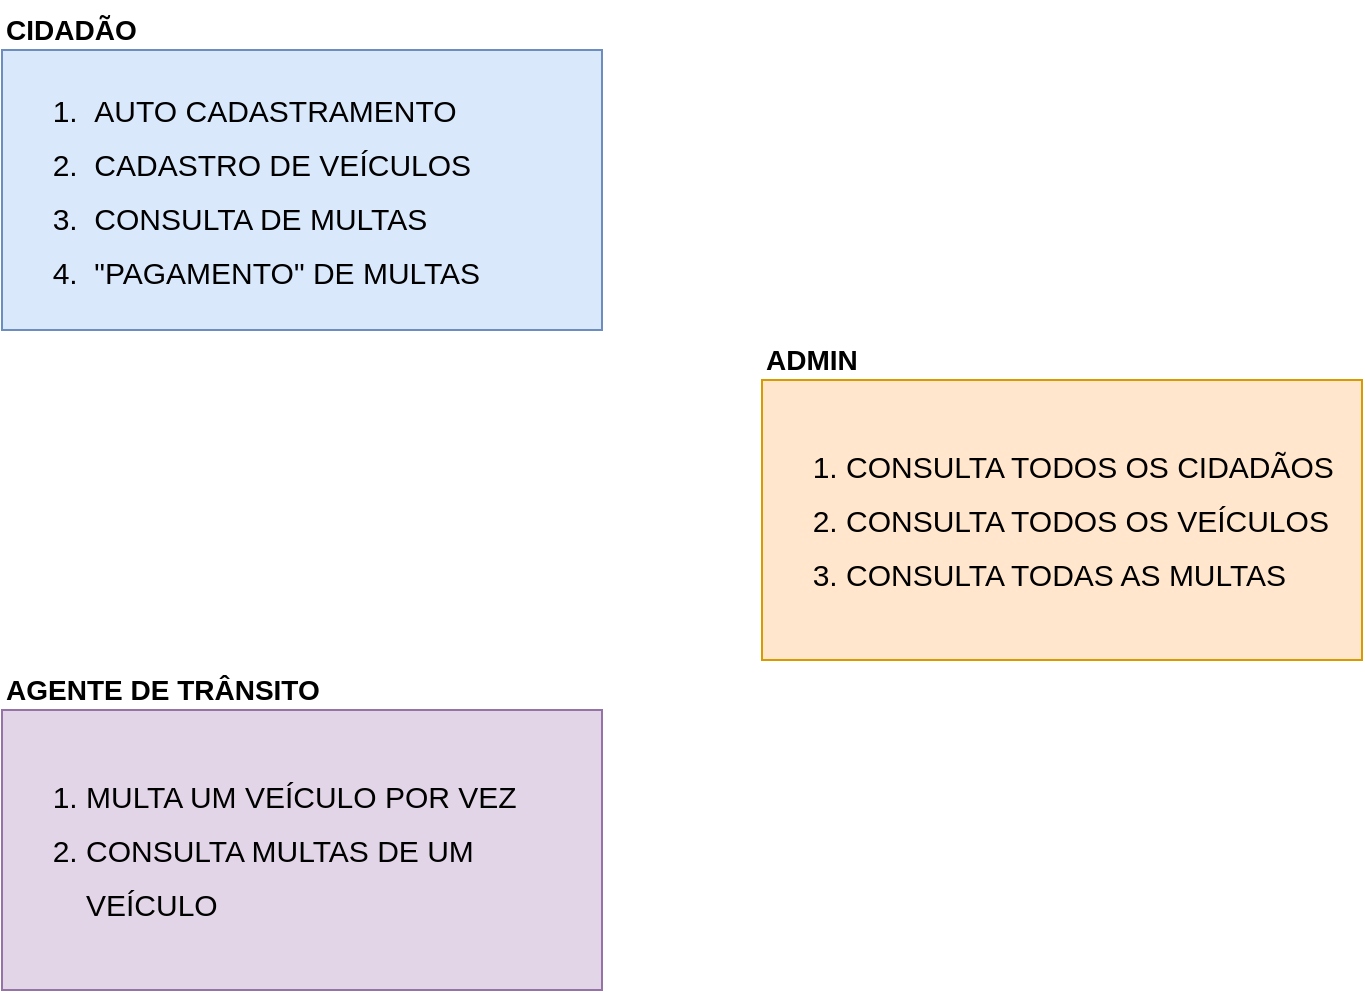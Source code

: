 <mxfile version="21.6.9" type="device" pages="3">
  <diagram id="Fw1-O9kn6q5Vb3ksZDss" name="PROPOSTA">
    <mxGraphModel dx="1434" dy="803" grid="1" gridSize="10" guides="1" tooltips="1" connect="1" arrows="1" fold="1" page="1" pageScale="1" pageWidth="827" pageHeight="1169" math="0" shadow="0">
      <root>
        <mxCell id="0" />
        <mxCell id="1" parent="0" />
        <mxCell id="6VqYgfrg-NH9SxFCIUr7-4" value="" style="group" parent="1" vertex="1" connectable="0">
          <mxGeometry x="80" y="90" width="300" height="165" as="geometry" />
        </mxCell>
        <mxCell id="6VqYgfrg-NH9SxFCIUr7-2" value="CIDADÃO" style="text;html=1;strokeColor=none;fillColor=none;align=left;verticalAlign=middle;whiteSpace=wrap;rounded=0;fontStyle=1;fontSize=14;" parent="6VqYgfrg-NH9SxFCIUr7-4" vertex="1">
          <mxGeometry width="300" height="30" as="geometry" />
        </mxCell>
        <mxCell id="6VqYgfrg-NH9SxFCIUr7-3" value="&lt;ol style=&quot;font-size: 15px; line-height: 180%;&quot;&gt;&lt;li&gt;&amp;nbsp;AUTO CADASTRAMENTO&lt;/li&gt;&lt;li&gt;&amp;nbsp;CADASTRO DE VEÍCULOS&lt;/li&gt;&lt;li&gt;&amp;nbsp;CONSULTA DE MULTAS&lt;/li&gt;&lt;li&gt;&amp;nbsp;&quot;PAGAMENTO&quot; DE MULTAS&lt;/li&gt;&lt;/ol&gt;" style="rounded=0;whiteSpace=wrap;html=1;align=left;fillColor=#dae8fc;strokeColor=#6c8ebf;" parent="6VqYgfrg-NH9SxFCIUr7-4" vertex="1">
          <mxGeometry y="25" width="300" height="140" as="geometry" />
        </mxCell>
        <mxCell id="6VqYgfrg-NH9SxFCIUr7-5" value="" style="group" parent="1" vertex="1" connectable="0">
          <mxGeometry x="80" y="420" width="300" height="165" as="geometry" />
        </mxCell>
        <mxCell id="6VqYgfrg-NH9SxFCIUr7-6" value="AGENTE DE TRÂNSITO" style="text;html=1;strokeColor=none;fillColor=none;align=left;verticalAlign=middle;whiteSpace=wrap;rounded=0;fontStyle=1;fontSize=14;" parent="6VqYgfrg-NH9SxFCIUr7-5" vertex="1">
          <mxGeometry width="300" height="30" as="geometry" />
        </mxCell>
        <mxCell id="6VqYgfrg-NH9SxFCIUr7-7" value="&lt;ol style=&quot;font-size: 15px; line-height: 180%;&quot;&gt;&lt;li&gt;MULTA UM VEÍCULO POR VEZ&lt;/li&gt;&lt;li&gt;CONSULTA MULTAS DE UM VEÍCULO&lt;/li&gt;&lt;/ol&gt;" style="rounded=0;whiteSpace=wrap;html=1;align=left;fillColor=#e1d5e7;strokeColor=#9673a6;" parent="6VqYgfrg-NH9SxFCIUr7-5" vertex="1">
          <mxGeometry y="25" width="300" height="140" as="geometry" />
        </mxCell>
        <mxCell id="6VqYgfrg-NH9SxFCIUr7-8" value="" style="group" parent="1" vertex="1" connectable="0">
          <mxGeometry x="460" y="255" width="300" height="165" as="geometry" />
        </mxCell>
        <mxCell id="6VqYgfrg-NH9SxFCIUr7-9" value="ADMIN" style="text;html=1;strokeColor=none;fillColor=none;align=left;verticalAlign=middle;whiteSpace=wrap;rounded=0;fontStyle=1;fontSize=14;" parent="6VqYgfrg-NH9SxFCIUr7-8" vertex="1">
          <mxGeometry width="300" height="30" as="geometry" />
        </mxCell>
        <mxCell id="6VqYgfrg-NH9SxFCIUr7-10" value="&lt;ol style=&quot;font-size: 15px; line-height: 180%;&quot;&gt;&lt;li&gt;CONSULTA TODOS OS CIDADÃOS&lt;/li&gt;&lt;li&gt;CONSULTA TODOS OS VEÍCULOS&lt;/li&gt;&lt;li&gt;CONSULTA TODAS AS MULTAS&lt;/li&gt;&lt;/ol&gt;" style="rounded=0;whiteSpace=wrap;html=1;align=left;fillColor=#ffe6cc;strokeColor=#d79b00;" parent="6VqYgfrg-NH9SxFCIUr7-8" vertex="1">
          <mxGeometry y="25" width="300" height="140" as="geometry" />
        </mxCell>
      </root>
    </mxGraphModel>
  </diagram>
  <diagram id="7Jf142ADq8tNjKhoQL5b" name="CONTEXTO">
    <mxGraphModel dx="1434" dy="803" grid="1" gridSize="10" guides="1" tooltips="1" connect="1" arrows="1" fold="1" page="1" pageScale="1" pageWidth="827" pageHeight="1169" math="0" shadow="0">
      <root>
        <mxCell id="0" />
        <mxCell id="1" parent="0" />
        <mxCell id="g2wjZWzCFda5ZNy8_5Xg-1" value="ROUTER" style="rounded=0;whiteSpace=wrap;html=1;fontSize=24;fillColor=#ffcd28;gradientColor=#ffa500;strokeColor=#d79b00;" parent="1" vertex="1">
          <mxGeometry x="173" y="380" width="270" height="160" as="geometry" />
        </mxCell>
        <mxCell id="hExAfyj0_nMMiPEefw3d-16" style="edgeStyle=orthogonalEdgeStyle;rounded=0;orthogonalLoop=1;jettySize=auto;html=1;entryX=0;entryY=0.5;entryDx=0;entryDy=0;" parent="1" source="hExAfyj0_nMMiPEefw3d-1" edge="1">
          <mxGeometry relative="1" as="geometry">
            <mxPoint x="1240" y="285" as="targetPoint" />
          </mxGeometry>
        </mxCell>
        <mxCell id="hExAfyj0_nMMiPEefw3d-1" value="CIDADÃO" style="rounded=0;whiteSpace=wrap;html=1;fillColor=#dae8fc;strokeColor=#6c8ebf;" parent="1" vertex="1">
          <mxGeometry x="837" y="240" width="190" height="90" as="geometry" />
        </mxCell>
        <mxCell id="WCxSh0RMr1P468HbDBXl-2" style="edgeStyle=orthogonalEdgeStyle;rounded=0;orthogonalLoop=1;jettySize=auto;html=1;entryX=0;entryY=0.5;entryDx=0;entryDy=0;entryPerimeter=0;" parent="1" source="hExAfyj0_nMMiPEefw3d-2" target="9KrSVTnnMkcnRgrxuR4I-9" edge="1">
          <mxGeometry relative="1" as="geometry" />
        </mxCell>
        <mxCell id="hExAfyj0_nMMiPEefw3d-2" value="VEÍCULO" style="rounded=0;whiteSpace=wrap;html=1;fillColor=#fff2cc;strokeColor=#d6b656;" parent="1" vertex="1">
          <mxGeometry x="837" y="415" width="190" height="90" as="geometry" />
        </mxCell>
        <mxCell id="WCxSh0RMr1P468HbDBXl-3" style="edgeStyle=orthogonalEdgeStyle;rounded=0;orthogonalLoop=1;jettySize=auto;html=1;entryX=0;entryY=0.5;entryDx=0;entryDy=0;entryPerimeter=0;" parent="1" source="hExAfyj0_nMMiPEefw3d-3" target="9KrSVTnnMkcnRgrxuR4I-5" edge="1">
          <mxGeometry relative="1" as="geometry" />
        </mxCell>
        <mxCell id="hExAfyj0_nMMiPEefw3d-3" value="MULTA" style="rounded=0;whiteSpace=wrap;html=1;fillColor=#cdeb8b;strokeColor=#36393d;" parent="1" vertex="1">
          <mxGeometry x="837" y="580" width="190" height="90" as="geometry" />
        </mxCell>
        <mxCell id="hExAfyj0_nMMiPEefw3d-7" style="edgeStyle=orthogonalEdgeStyle;rounded=0;orthogonalLoop=1;jettySize=auto;html=1;entryX=0;entryY=0.5;entryDx=0;entryDy=0;" parent="1" source="hExAfyj0_nMMiPEefw3d-4" target="hExAfyj0_nMMiPEefw3d-1" edge="1">
          <mxGeometry relative="1" as="geometry">
            <Array as="points">
              <mxPoint x="720" y="408" />
              <mxPoint x="720" y="285" />
            </Array>
          </mxGeometry>
        </mxCell>
        <mxCell id="hExAfyj0_nMMiPEefw3d-4" value="" style="ellipse;whiteSpace=wrap;html=1;aspect=fixed;fillColor=#cce5ff;strokeColor=#36393d;" parent="1" vertex="1">
          <mxGeometry x="393" y="390" width="35" height="35" as="geometry" />
        </mxCell>
        <mxCell id="hExAfyj0_nMMiPEefw3d-8" style="edgeStyle=orthogonalEdgeStyle;rounded=0;orthogonalLoop=1;jettySize=auto;html=1;entryX=0;entryY=0.5;entryDx=0;entryDy=0;" parent="1" source="hExAfyj0_nMMiPEefw3d-5" target="hExAfyj0_nMMiPEefw3d-2" edge="1">
          <mxGeometry relative="1" as="geometry" />
        </mxCell>
        <mxCell id="hExAfyj0_nMMiPEefw3d-5" value="" style="ellipse;whiteSpace=wrap;html=1;aspect=fixed;fillColor=#fff2cc;strokeColor=#d6b656;" parent="1" vertex="1">
          <mxGeometry x="393" y="442.5" width="35" height="35" as="geometry" />
        </mxCell>
        <mxCell id="hExAfyj0_nMMiPEefw3d-9" style="edgeStyle=orthogonalEdgeStyle;rounded=0;orthogonalLoop=1;jettySize=auto;html=1;entryX=0;entryY=0.5;entryDx=0;entryDy=0;" parent="1" source="hExAfyj0_nMMiPEefw3d-6" target="hExAfyj0_nMMiPEefw3d-3" edge="1">
          <mxGeometry relative="1" as="geometry">
            <Array as="points">
              <mxPoint x="720" y="518" />
              <mxPoint x="720" y="625" />
            </Array>
          </mxGeometry>
        </mxCell>
        <mxCell id="hExAfyj0_nMMiPEefw3d-6" value="" style="ellipse;whiteSpace=wrap;html=1;aspect=fixed;fillColor=#cdeb8b;strokeColor=#36393d;" parent="1" vertex="1">
          <mxGeometry x="393" y="500" width="35" height="35" as="geometry" />
        </mxCell>
        <mxCell id="hExAfyj0_nMMiPEefw3d-17" value="" style="sketch=0;points=[[0,0,0],[0.25,0,0],[0.5,0,0],[0.75,0,0],[1,0,0],[0,1,0],[0.25,1,0],[0.5,1,0],[0.75,1,0],[1,1,0],[0,0.25,0],[0,0.5,0],[0,0.75,0],[1,0.25,0],[1,0.5,0],[1,0.75,0]];outlineConnect=0;fontColor=#232F3E;gradientColor=#F78E04;gradientDirection=north;fillColor=#D05C17;strokeColor=#ffffff;dashed=0;verticalLabelPosition=bottom;verticalAlign=top;align=center;html=1;fontSize=12;fontStyle=0;aspect=fixed;shape=mxgraph.aws4.resourceIcon;resIcon=mxgraph.aws4.lambda;" parent="1" vertex="1">
          <mxGeometry x="820" y="213" width="44" height="44" as="geometry" />
        </mxCell>
        <mxCell id="9KrSVTnnMkcnRgrxuR4I-1" value="" style="group;aspect=fixed;fontStyle=0" parent="1" vertex="1" connectable="0">
          <mxGeometry x="1159" y="235" width="100" height="100" as="geometry" />
        </mxCell>
        <mxCell id="9KrSVTnnMkcnRgrxuR4I-2" value="" style="ellipse;whiteSpace=wrap;html=1;aspect=fixed;fillColor=#d5e8d4;gradientColor=#97d077;strokeColor=#82b366;" parent="9KrSVTnnMkcnRgrxuR4I-1" vertex="1">
          <mxGeometry width="100" height="100" as="geometry" />
        </mxCell>
        <mxCell id="9KrSVTnnMkcnRgrxuR4I-3" value="&lt;p style=&quot;line-height: 110%;&quot;&gt;&lt;b&gt;&lt;font style=&quot;font-size: 15px;&quot;&gt;ATLAS&lt;/font&gt;&lt;/b&gt;&lt;/p&gt;" style="dashed=0;outlineConnect=0;html=1;align=center;labelPosition=center;verticalLabelPosition=bottom;verticalAlign=top;shape=mxgraph.weblogos.mongodb" parent="9KrSVTnnMkcnRgrxuR4I-1" vertex="1">
          <mxGeometry x="29.4" y="6.9" width="41.2" height="86.2" as="geometry" />
        </mxCell>
        <mxCell id="9KrSVTnnMkcnRgrxuR4I-5" value="DYNAMODB" style="sketch=0;points=[[0,0,0],[0.25,0,0],[0.5,0,0],[0.75,0,0],[1,0,0],[0,1,0],[0.25,1,0],[0.5,1,0],[0.75,1,0],[1,1,0],[0,0.25,0],[0,0.5,0],[0,0.75,0],[1,0.25,0],[1,0.5,0],[1,0.75,0]];outlineConnect=0;fontColor=#232F3E;gradientColor=#4D72F3;gradientDirection=north;fillColor=#3334B9;strokeColor=#ffffff;dashed=0;verticalLabelPosition=bottom;verticalAlign=top;align=center;html=1;fontSize=14;fontStyle=1;aspect=fixed;shape=mxgraph.aws4.resourceIcon;resIcon=mxgraph.aws4.dynamodb;" parent="1" vertex="1">
          <mxGeometry x="1170" y="586" width="78" height="78" as="geometry" />
        </mxCell>
        <mxCell id="9KrSVTnnMkcnRgrxuR4I-8" value="" style="sketch=0;points=[[0,0,0],[0.25,0,0],[0.5,0,0],[0.75,0,0],[1,0,0],[0,1,0],[0.25,1,0],[0.5,1,0],[0.75,1,0],[1,1,0],[0,0.25,0],[0,0.5,0],[0,0.75,0],[1,0.25,0],[1,0.5,0],[1,0.75,0]];outlineConnect=0;fontColor=#232F3E;gradientColor=#F78E04;gradientDirection=north;fillColor=#D05C17;strokeColor=#ffffff;dashed=0;verticalLabelPosition=bottom;verticalAlign=top;align=center;html=1;fontSize=12;fontStyle=0;aspect=fixed;shape=mxgraph.aws4.resourceIcon;resIcon=mxgraph.aws4.lambda;" parent="1" vertex="1">
          <mxGeometry x="820" y="390" width="44" height="44" as="geometry" />
        </mxCell>
        <mxCell id="9KrSVTnnMkcnRgrxuR4I-9" value="DYNAMODB" style="sketch=0;points=[[0,0,0],[0.25,0,0],[0.5,0,0],[0.75,0,0],[1,0,0],[0,1,0],[0.25,1,0],[0.5,1,0],[0.75,1,0],[1,1,0],[0,0.25,0],[0,0.5,0],[0,0.75,0],[1,0.25,0],[1,0.5,0],[1,0.75,0]];outlineConnect=0;fontColor=#232F3E;gradientColor=#4D72F3;gradientDirection=north;fillColor=#3334B9;strokeColor=#ffffff;dashed=0;verticalLabelPosition=bottom;verticalAlign=top;align=center;html=1;fontSize=14;fontStyle=1;aspect=fixed;shape=mxgraph.aws4.resourceIcon;resIcon=mxgraph.aws4.dynamodb;" parent="1" vertex="1">
          <mxGeometry x="1170" y="421" width="78" height="78" as="geometry" />
        </mxCell>
        <mxCell id="ERlR15P6FqpXW5gtAvt_-2" style="edgeStyle=orthogonalEdgeStyle;rounded=0;orthogonalLoop=1;jettySize=auto;html=1;" parent="1" source="Uzabz_ZFtBA9D1ZlTVRg-1" target="g2wjZWzCFda5ZNy8_5Xg-1" edge="1">
          <mxGeometry relative="1" as="geometry" />
        </mxCell>
        <mxCell id="Uzabz_ZFtBA9D1ZlTVRg-1" value="ADMIN" style="rounded=1;whiteSpace=wrap;html=1;fillColor=#ffe6cc;strokeColor=#d79b00;" parent="1" vertex="1">
          <mxGeometry x="248" y="850" width="120" height="60" as="geometry" />
        </mxCell>
        <mxCell id="ERlR15P6FqpXW5gtAvt_-3" style="edgeStyle=orthogonalEdgeStyle;rounded=0;orthogonalLoop=1;jettySize=auto;html=1;entryX=0.25;entryY=1;entryDx=0;entryDy=0;exitX=0.5;exitY=0;exitDx=0;exitDy=0;" parent="1" source="Uzabz_ZFtBA9D1ZlTVRg-2" target="g2wjZWzCFda5ZNy8_5Xg-1" edge="1">
          <mxGeometry relative="1" as="geometry" />
        </mxCell>
        <mxCell id="Uzabz_ZFtBA9D1ZlTVRg-2" value="CIDADÃO" style="rounded=1;whiteSpace=wrap;html=1;fillColor=#bac8d3;strokeColor=#23445d;" parent="1" vertex="1">
          <mxGeometry x="88" y="850" width="120" height="60" as="geometry" />
        </mxCell>
        <mxCell id="ERlR15P6FqpXW5gtAvt_-1" style="edgeStyle=orthogonalEdgeStyle;rounded=0;orthogonalLoop=1;jettySize=auto;html=1;entryX=0.75;entryY=1;entryDx=0;entryDy=0;" parent="1" source="Uzabz_ZFtBA9D1ZlTVRg-3" target="g2wjZWzCFda5ZNy8_5Xg-1" edge="1">
          <mxGeometry relative="1" as="geometry" />
        </mxCell>
        <mxCell id="Uzabz_ZFtBA9D1ZlTVRg-3" value="AGENTE" style="rounded=1;whiteSpace=wrap;html=1;fillColor=#e1d5e7;strokeColor=#9673a6;" parent="1" vertex="1">
          <mxGeometry x="416" y="850" width="120" height="60" as="geometry" />
        </mxCell>
        <mxCell id="Uzabz_ZFtBA9D1ZlTVRg-4" value="" style="sketch=0;points=[[0,0,0],[0.25,0,0],[0.5,0,0],[0.75,0,0],[1,0,0],[0,1,0],[0.25,1,0],[0.5,1,0],[0.75,1,0],[1,1,0],[0,0.25,0],[0,0.5,0],[0,0.75,0],[1,0.25,0],[1,0.5,0],[1,0.75,0]];outlineConnect=0;fontColor=#232F3E;gradientColor=#945DF2;gradientDirection=north;fillColor=#5A30B5;strokeColor=#ffffff;dashed=0;verticalLabelPosition=bottom;verticalAlign=top;align=center;html=1;fontSize=12;fontStyle=0;aspect=fixed;shape=mxgraph.aws4.resourceIcon;resIcon=mxgraph.aws4.cloudfront;" parent="1" vertex="1">
          <mxGeometry x="345" y="820" width="50" height="50" as="geometry" />
        </mxCell>
        <mxCell id="Uzabz_ZFtBA9D1ZlTVRg-5" value="" style="sketch=0;points=[[0,0,0],[0.25,0,0],[0.5,0,0],[0.75,0,0],[1,0,0],[0,1,0],[0.25,1,0],[0.5,1,0],[0.75,1,0],[1,1,0],[0,0.25,0],[0,0.5,0],[0,0.75,0],[1,0.25,0],[1,0.5,0],[1,0.75,0]];outlineConnect=0;fontColor=#232F3E;gradientColor=#945DF2;gradientDirection=north;fillColor=#5A30B5;strokeColor=#ffffff;dashed=0;verticalLabelPosition=bottom;verticalAlign=top;align=center;html=1;fontSize=12;fontStyle=0;aspect=fixed;shape=mxgraph.aws4.resourceIcon;resIcon=mxgraph.aws4.cloudfront;" parent="1" vertex="1">
          <mxGeometry x="183" y="820" width="50" height="50" as="geometry" />
        </mxCell>
        <mxCell id="Uzabz_ZFtBA9D1ZlTVRg-6" value="" style="sketch=0;points=[[0,0,0],[0.25,0,0],[0.5,0,0],[0.75,0,0],[1,0,0],[0,1,0],[0.25,1,0],[0.5,1,0],[0.75,1,0],[1,1,0],[0,0.25,0],[0,0.5,0],[0,0.75,0],[1,0.25,0],[1,0.5,0],[1,0.75,0]];outlineConnect=0;fontColor=#232F3E;gradientColor=#945DF2;gradientDirection=north;fillColor=#5A30B5;strokeColor=#ffffff;dashed=0;verticalLabelPosition=bottom;verticalAlign=top;align=center;html=1;fontSize=12;fontStyle=0;aspect=fixed;shape=mxgraph.aws4.resourceIcon;resIcon=mxgraph.aws4.cloudfront;" parent="1" vertex="1">
          <mxGeometry x="513" y="820" width="50" height="50" as="geometry" />
        </mxCell>
        <mxCell id="WCxSh0RMr1P468HbDBXl-1" value="" style="sketch=0;points=[[0,0,0],[0.25,0,0],[0.5,0,0],[0.75,0,0],[1,0,0],[0,1,0],[0.25,1,0],[0.5,1,0],[0.75,1,0],[1,1,0],[0,0.25,0],[0,0.5,0],[0,0.75,0],[1,0.25,0],[1,0.5,0],[1,0.75,0]];outlineConnect=0;fontColor=#232F3E;gradientColor=#F78E04;gradientDirection=north;fillColor=#D05C17;strokeColor=#ffffff;dashed=0;verticalLabelPosition=bottom;verticalAlign=top;align=center;html=1;fontSize=12;fontStyle=0;aspect=fixed;shape=mxgraph.aws4.resourceIcon;resIcon=mxgraph.aws4.lambda;" parent="1" vertex="1">
          <mxGeometry x="820" y="560" width="44" height="44" as="geometry" />
        </mxCell>
        <mxCell id="0zxQZViwOA_Kt4EDvdak-3" value="GRAPHOS" style="rounded=1;whiteSpace=wrap;html=1;fillColor=#e6d0de;strokeColor=#996185;fontSize=25;gradientColor=#d5739d;" vertex="1" parent="1">
          <mxGeometry x="88" y="37" width="440" height="210" as="geometry" />
        </mxCell>
        <mxCell id="0zxQZViwOA_Kt4EDvdak-4" value="" style="shape=card;whiteSpace=wrap;html=1;size=16;fillColor=#dae8fc;strokeColor=#6c8ebf;" vertex="1" parent="1">
          <mxGeometry x="470" y="53" width="37" height="48" as="geometry" />
        </mxCell>
        <mxCell id="0zxQZViwOA_Kt4EDvdak-5" value="" style="shape=card;whiteSpace=wrap;html=1;size=16;fillColor=#ffe6cc;strokeColor=#d79b00;" vertex="1" parent="1">
          <mxGeometry x="470" y="113" width="37" height="48" as="geometry" />
        </mxCell>
        <mxCell id="0zxQZViwOA_Kt4EDvdak-6" value="" style="shape=card;whiteSpace=wrap;html=1;size=16;fillColor=#cdeb8b;strokeColor=#36393d;" vertex="1" parent="1">
          <mxGeometry x="470" y="178" width="37" height="48" as="geometry" />
        </mxCell>
        <mxCell id="0zxQZViwOA_Kt4EDvdak-7" value="" style="shape=step;perimeter=stepPerimeter;whiteSpace=wrap;html=1;fixedSize=1;rotation=90;" vertex="1" parent="1">
          <mxGeometry x="245.25" y="235.75" width="118" height="150.5" as="geometry" />
        </mxCell>
        <mxCell id="0zxQZViwOA_Kt4EDvdak-8" value="" style="sketch=0;points=[[0,0,0],[0.25,0,0],[0.5,0,0],[0.75,0,0],[1,0,0],[0,1,0],[0.25,1,0],[0.5,1,0],[0.75,1,0],[1,1,0],[0,0.25,0],[0,0.5,0],[0,0.75,0],[1,0.25,0],[1,0.5,0],[1,0.75,0]];outlineConnect=0;fontColor=#232F3E;gradientColor=#F78E04;gradientDirection=north;fillColor=#D05C17;strokeColor=#ffffff;dashed=0;verticalLabelPosition=bottom;verticalAlign=top;align=center;html=1;fontSize=12;fontStyle=0;aspect=fixed;shape=mxgraph.aws4.resourceIcon;resIcon=mxgraph.aws4.ec2;" vertex="1" parent="1">
          <mxGeometry x="160" y="360" width="44" height="44" as="geometry" />
        </mxCell>
        <mxCell id="0zxQZViwOA_Kt4EDvdak-9" value="Schema&lt;br&gt;Routes&lt;br&gt;&lt;br&gt;+ Features" style="text;html=1;strokeColor=none;fillColor=none;align=center;verticalAlign=middle;whiteSpace=wrap;rounded=0;" vertex="1" parent="1">
          <mxGeometry x="230" y="270" width="150" height="90" as="geometry" />
        </mxCell>
      </root>
    </mxGraphModel>
  </diagram>
  <diagram id="8yRiT2yCie9yE34400Az" name="VARIANTS">
    <mxGraphModel dx="1434" dy="803" grid="1" gridSize="10" guides="1" tooltips="1" connect="1" arrows="1" fold="1" page="1" pageScale="1" pageWidth="827" pageHeight="1169" math="0" shadow="0">
      <root>
        <mxCell id="0" />
        <mxCell id="1" parent="0" />
        <mxCell id="aY1n2LTbqbTYTolOxBlJ-13" value="" style="rounded=1;whiteSpace=wrap;html=1;arcSize=4;fillColor=#f8cecc;strokeColor=#b85450;" vertex="1" parent="1">
          <mxGeometry x="17" y="20" width="780" height="500" as="geometry" />
        </mxCell>
        <mxCell id="aY1n2LTbqbTYTolOxBlJ-10" style="edgeStyle=orthogonalEdgeStyle;rounded=0;orthogonalLoop=1;jettySize=auto;html=1;entryX=0.25;entryY=0;entryDx=0;entryDy=0;exitX=0.5;exitY=1;exitDx=0;exitDy=0;" edge="1" parent="1" source="vwOaJfoYDZEpxdz6oNPI-1" target="aY1n2LTbqbTYTolOxBlJ-3">
          <mxGeometry relative="1" as="geometry">
            <Array as="points">
              <mxPoint x="118" y="276" />
              <mxPoint x="228" y="276" />
            </Array>
          </mxGeometry>
        </mxCell>
        <mxCell id="vwOaJfoYDZEpxdz6oNPI-1" value="SUBGRAFO 1&lt;br style=&quot;font-size: 14px;&quot;&gt;A, B, C" style="rounded=0;whiteSpace=wrap;html=1;fontSize=14;fillColor=#dae8fc;strokeColor=#6c8ebf;" vertex="1" parent="1">
          <mxGeometry x="58" y="107" width="120" height="60" as="geometry" />
        </mxCell>
        <mxCell id="aY1n2LTbqbTYTolOxBlJ-11" style="edgeStyle=orthogonalEdgeStyle;rounded=0;orthogonalLoop=1;jettySize=auto;html=1;entryX=0.5;entryY=0;entryDx=0;entryDy=0;" edge="1" parent="1" source="aY1n2LTbqbTYTolOxBlJ-1" target="aY1n2LTbqbTYTolOxBlJ-3">
          <mxGeometry relative="1" as="geometry" />
        </mxCell>
        <mxCell id="aY1n2LTbqbTYTolOxBlJ-1" value="SUBGRAFO 2&lt;br style=&quot;font-size: 14px;&quot;&gt;D, E, F" style="rounded=0;whiteSpace=wrap;html=1;fontSize=14;fillColor=#dae8fc;strokeColor=#6c8ebf;" vertex="1" parent="1">
          <mxGeometry x="218" y="107" width="120" height="60" as="geometry" />
        </mxCell>
        <mxCell id="aY1n2LTbqbTYTolOxBlJ-12" style="edgeStyle=orthogonalEdgeStyle;rounded=0;orthogonalLoop=1;jettySize=auto;html=1;entryX=0.75;entryY=0;entryDx=0;entryDy=0;" edge="1" parent="1" source="aY1n2LTbqbTYTolOxBlJ-2" target="aY1n2LTbqbTYTolOxBlJ-3">
          <mxGeometry relative="1" as="geometry">
            <Array as="points">
              <mxPoint x="438" y="276" />
              <mxPoint x="328" y="276" />
            </Array>
          </mxGeometry>
        </mxCell>
        <mxCell id="aY1n2LTbqbTYTolOxBlJ-2" value="SUBGRAFO 3&lt;br style=&quot;font-size: 14px;&quot;&gt;G, H, I" style="rounded=0;whiteSpace=wrap;html=1;fontSize=14;fillColor=#dae8fc;strokeColor=#6c8ebf;" vertex="1" parent="1">
          <mxGeometry x="378" y="107" width="120" height="60" as="geometry" />
        </mxCell>
        <mxCell id="aY1n2LTbqbTYTolOxBlJ-8" style="edgeStyle=orthogonalEdgeStyle;rounded=0;orthogonalLoop=1;jettySize=auto;html=1;entryX=0;entryY=0.5;entryDx=0;entryDy=0;" edge="1" parent="1" source="aY1n2LTbqbTYTolOxBlJ-3" target="aY1n2LTbqbTYTolOxBlJ-4">
          <mxGeometry relative="1" as="geometry">
            <Array as="points">
              <mxPoint x="537" y="365" />
              <mxPoint x="537" y="296" />
            </Array>
          </mxGeometry>
        </mxCell>
        <mxCell id="aY1n2LTbqbTYTolOxBlJ-9" style="edgeStyle=orthogonalEdgeStyle;rounded=0;orthogonalLoop=1;jettySize=auto;html=1;entryX=0;entryY=0.5;entryDx=0;entryDy=0;" edge="1" parent="1" source="aY1n2LTbqbTYTolOxBlJ-3" target="aY1n2LTbqbTYTolOxBlJ-5">
          <mxGeometry relative="1" as="geometry">
            <mxPoint x="507" y="456" as="targetPoint" />
            <Array as="points">
              <mxPoint x="537" y="365" />
              <mxPoint x="537" y="434" />
            </Array>
          </mxGeometry>
        </mxCell>
        <mxCell id="aY1n2LTbqbTYTolOxBlJ-3" value="SUPERGRAFO&lt;br style=&quot;font-size: 15px;&quot;&gt;A, B, C, D, E, F, G, H, I" style="rounded=0;whiteSpace=wrap;html=1;fontSize=15;fillColor=#dae8fc;strokeColor=#6c8ebf;gradientColor=#7ea6e0;" vertex="1" parent="1">
          <mxGeometry x="178" y="315" width="200" height="100" as="geometry" />
        </mxCell>
        <mxCell id="aY1n2LTbqbTYTolOxBlJ-4" value="VARIANT 1&lt;br style=&quot;font-size: 16px;&quot;&gt;A, D, E, F, G" style="rounded=0;whiteSpace=wrap;html=1;fontSize=16;fillColor=#d5e8d4;gradientColor=#97d077;strokeColor=#82b366;" vertex="1" parent="1">
          <mxGeometry x="567" y="246" width="200" height="100" as="geometry" />
        </mxCell>
        <mxCell id="aY1n2LTbqbTYTolOxBlJ-5" value="VARIANT 2&lt;br style=&quot;font-size: 16px;&quot;&gt;A, C, G, I" style="rounded=0;whiteSpace=wrap;html=1;fontSize=16;fillColor=#fff2cc;gradientColor=#ffd966;strokeColor=#d6b656;" vertex="1" parent="1">
          <mxGeometry x="567" y="384" width="200" height="100" as="geometry" />
        </mxCell>
        <mxCell id="aY1n2LTbqbTYTolOxBlJ-14" value="GRAPHOS" style="text;html=1;strokeColor=none;fillColor=none;align=left;verticalAlign=middle;whiteSpace=wrap;rounded=0;fontSize=21;" vertex="1" parent="1">
          <mxGeometry x="25" y="20" width="131" height="50" as="geometry" />
        </mxCell>
        <mxCell id="aY1n2LTbqbTYTolOxBlJ-15" value="" style="rounded=1;whiteSpace=wrap;html=1;arcSize=4;fillColor=#fff2cc;strokeColor=#d6b656;" vertex="1" parent="1">
          <mxGeometry x="17" y="550" width="780" height="190" as="geometry" />
        </mxCell>
        <mxCell id="aY1n2LTbqbTYTolOxBlJ-16" value="AWS" style="text;html=1;strokeColor=none;fillColor=none;align=left;verticalAlign=middle;whiteSpace=wrap;rounded=0;fontSize=21;" vertex="1" parent="1">
          <mxGeometry x="35" y="560" width="131" height="50" as="geometry" />
        </mxCell>
        <mxCell id="aY1n2LTbqbTYTolOxBlJ-20" style="edgeStyle=orthogonalEdgeStyle;rounded=0;orthogonalLoop=1;jettySize=auto;html=1;exitX=1;exitY=0.5;exitDx=0;exitDy=0;" edge="1" parent="1" source="aY1n2LTbqbTYTolOxBlJ-17" target="aY1n2LTbqbTYTolOxBlJ-19">
          <mxGeometry relative="1" as="geometry" />
        </mxCell>
        <mxCell id="aY1n2LTbqbTYTolOxBlJ-17" value="ROUTER" style="ellipse;whiteSpace=wrap;html=1;aspect=fixed;fillColor=#f5f5f5;gradientColor=#b3b3b3;strokeColor=#666666;fontStyle=1" vertex="1" parent="1">
          <mxGeometry x="238" y="585" width="80" height="80" as="geometry" />
        </mxCell>
        <mxCell id="aY1n2LTbqbTYTolOxBlJ-18" value="" style="sketch=0;points=[[0,0,0],[0.25,0,0],[0.5,0,0],[0.75,0,0],[1,0,0],[0,1,0],[0.25,1,0],[0.5,1,0],[0.75,1,0],[1,1,0],[0,0.25,0],[0,0.5,0],[0,0.75,0],[1,0.25,0],[1,0.5,0],[1,0.75,0]];outlineConnect=0;fontColor=#232F3E;gradientColor=#F78E04;gradientDirection=north;fillColor=#D05C17;strokeColor=#ffffff;dashed=0;verticalLabelPosition=bottom;verticalAlign=top;align=center;html=1;fontSize=12;fontStyle=0;aspect=fixed;shape=mxgraph.aws4.resourceIcon;resIcon=mxgraph.aws4.ec2;" vertex="1" parent="1">
          <mxGeometry x="218" y="563" width="44" height="44" as="geometry" />
        </mxCell>
        <mxCell id="aY1n2LTbqbTYTolOxBlJ-19" value="" style="sketch=0;points=[[0,0,0],[0.25,0,0],[0.5,0,0],[0.75,0,0],[1,0,0],[0,1,0],[0.25,1,0],[0.5,1,0],[0.75,1,0],[1,1,0],[0,0.25,0],[0,0.5,0],[0,0.75,0],[1,0.25,0],[1,0.5,0],[1,0.75,0]];outlineConnect=0;fontColor=#232F3E;gradientColor=#945DF2;gradientDirection=north;fillColor=#5A30B5;strokeColor=#ffffff;dashed=0;verticalLabelPosition=bottom;verticalAlign=top;align=center;html=1;fontSize=12;fontStyle=0;aspect=fixed;shape=mxgraph.aws4.resourceIcon;resIcon=mxgraph.aws4.api_gateway;" vertex="1" parent="1">
          <mxGeometry x="318" y="700" width="78" height="78" as="geometry" />
        </mxCell>
        <mxCell id="aY1n2LTbqbTYTolOxBlJ-21" value="" style="rounded=1;whiteSpace=wrap;html=1;arcSize=4;fillColor=#fff2cc;strokeColor=#d6b656;" vertex="1" parent="1">
          <mxGeometry x="880" y="156" width="670" height="190" as="geometry" />
        </mxCell>
        <mxCell id="aY1n2LTbqbTYTolOxBlJ-22" value="PARTNER1" style="text;html=1;strokeColor=none;fillColor=none;align=left;verticalAlign=middle;whiteSpace=wrap;rounded=0;fontSize=21;" vertex="1" parent="1">
          <mxGeometry x="898" y="166" width="131" height="50" as="geometry" />
        </mxCell>
        <mxCell id="aY1n2LTbqbTYTolOxBlJ-39" style="edgeStyle=orthogonalEdgeStyle;rounded=0;orthogonalLoop=1;jettySize=auto;html=1;entryX=0;entryY=0.574;entryDx=0;entryDy=0;entryPerimeter=0;" edge="1" parent="1" source="aY1n2LTbqbTYTolOxBlJ-24" target="aY1n2LTbqbTYTolOxBlJ-35">
          <mxGeometry relative="1" as="geometry" />
        </mxCell>
        <mxCell id="aY1n2LTbqbTYTolOxBlJ-40" style="edgeStyle=orthogonalEdgeStyle;rounded=0;orthogonalLoop=1;jettySize=auto;html=1;entryX=-0.023;entryY=0.63;entryDx=0;entryDy=0;entryPerimeter=0;" edge="1" parent="1" source="aY1n2LTbqbTYTolOxBlJ-24" target="aY1n2LTbqbTYTolOxBlJ-36">
          <mxGeometry relative="1" as="geometry" />
        </mxCell>
        <mxCell id="aY1n2LTbqbTYTolOxBlJ-41" style="edgeStyle=orthogonalEdgeStyle;rounded=0;orthogonalLoop=1;jettySize=auto;html=1;entryX=0.023;entryY=0.593;entryDx=0;entryDy=0;entryPerimeter=0;" edge="1" parent="1" source="aY1n2LTbqbTYTolOxBlJ-24" target="aY1n2LTbqbTYTolOxBlJ-37">
          <mxGeometry relative="1" as="geometry" />
        </mxCell>
        <mxCell id="aY1n2LTbqbTYTolOxBlJ-24" value="ROUTER" style="ellipse;whiteSpace=wrap;html=1;aspect=fixed;fillColor=#f5f5f5;gradientColor=#b3b3b3;strokeColor=#666666;fontStyle=1" vertex="1" parent="1">
          <mxGeometry x="1101" y="214" width="80" height="80" as="geometry" />
        </mxCell>
        <mxCell id="aY1n2LTbqbTYTolOxBlJ-27" style="edgeStyle=orthogonalEdgeStyle;rounded=0;orthogonalLoop=1;jettySize=auto;html=1;" edge="1" parent="1" source="aY1n2LTbqbTYTolOxBlJ-3" target="aY1n2LTbqbTYTolOxBlJ-17">
          <mxGeometry relative="1" as="geometry" />
        </mxCell>
        <mxCell id="aY1n2LTbqbTYTolOxBlJ-28" value="" style="image;aspect=fixed;perimeter=ellipsePerimeter;html=1;align=center;shadow=0;dashed=0;spacingTop=3;image=img/lib/active_directory/generic_server.svg;" vertex="1" parent="1">
          <mxGeometry x="1100" y="190" width="28.0" height="50" as="geometry" />
        </mxCell>
        <mxCell id="aY1n2LTbqbTYTolOxBlJ-35" value="" style="image;points=[];aspect=fixed;html=1;align=center;shadow=0;dashed=0;image=img/lib/allied_telesis/computer_and_terminals/Server_Desktop.svg;" vertex="1" parent="1">
          <mxGeometry x="1360" y="159" width="42.6" height="54" as="geometry" />
        </mxCell>
        <mxCell id="aY1n2LTbqbTYTolOxBlJ-36" value="" style="image;points=[];aspect=fixed;html=1;align=center;shadow=0;dashed=0;image=img/lib/allied_telesis/computer_and_terminals/Server_Desktop.svg;" vertex="1" parent="1">
          <mxGeometry x="1360" y="220" width="42.6" height="54" as="geometry" />
        </mxCell>
        <mxCell id="aY1n2LTbqbTYTolOxBlJ-37" value="" style="image;points=[];aspect=fixed;html=1;align=center;shadow=0;dashed=0;image=img/lib/allied_telesis/computer_and_terminals/Server_Desktop.svg;" vertex="1" parent="1">
          <mxGeometry x="1360" y="280" width="42.6" height="54" as="geometry" />
        </mxCell>
        <mxCell id="aY1n2LTbqbTYTolOxBlJ-38" style="edgeStyle=orthogonalEdgeStyle;rounded=0;orthogonalLoop=1;jettySize=auto;html=1;entryX=0;entryY=0.5;entryDx=0;entryDy=0;" edge="1" parent="1" source="aY1n2LTbqbTYTolOxBlJ-4" target="aY1n2LTbqbTYTolOxBlJ-24">
          <mxGeometry relative="1" as="geometry" />
        </mxCell>
        <mxCell id="aY1n2LTbqbTYTolOxBlJ-42" value="" style="rounded=1;whiteSpace=wrap;html=1;arcSize=4;fillColor=#fff2cc;strokeColor=#d6b656;" vertex="1" parent="1">
          <mxGeometry x="880" y="384" width="670" height="190" as="geometry" />
        </mxCell>
        <mxCell id="aY1n2LTbqbTYTolOxBlJ-43" value="PARTNER2" style="text;html=1;strokeColor=none;fillColor=none;align=left;verticalAlign=middle;whiteSpace=wrap;rounded=0;fontSize=21;" vertex="1" parent="1">
          <mxGeometry x="898" y="394" width="131" height="50" as="geometry" />
        </mxCell>
        <mxCell id="aY1n2LTbqbTYTolOxBlJ-44" style="edgeStyle=orthogonalEdgeStyle;rounded=0;orthogonalLoop=1;jettySize=auto;html=1;entryX=0;entryY=0.574;entryDx=0;entryDy=0;entryPerimeter=0;" edge="1" parent="1" source="aY1n2LTbqbTYTolOxBlJ-47" target="aY1n2LTbqbTYTolOxBlJ-49">
          <mxGeometry relative="1" as="geometry" />
        </mxCell>
        <mxCell id="aY1n2LTbqbTYTolOxBlJ-45" style="edgeStyle=orthogonalEdgeStyle;rounded=0;orthogonalLoop=1;jettySize=auto;html=1;entryX=-0.023;entryY=0.63;entryDx=0;entryDy=0;entryPerimeter=0;" edge="1" parent="1" source="aY1n2LTbqbTYTolOxBlJ-47" target="aY1n2LTbqbTYTolOxBlJ-50">
          <mxGeometry relative="1" as="geometry" />
        </mxCell>
        <mxCell id="aY1n2LTbqbTYTolOxBlJ-46" style="edgeStyle=orthogonalEdgeStyle;rounded=0;orthogonalLoop=1;jettySize=auto;html=1;entryX=0.023;entryY=0.593;entryDx=0;entryDy=0;entryPerimeter=0;" edge="1" parent="1" source="aY1n2LTbqbTYTolOxBlJ-47" target="aY1n2LTbqbTYTolOxBlJ-51">
          <mxGeometry relative="1" as="geometry" />
        </mxCell>
        <mxCell id="aY1n2LTbqbTYTolOxBlJ-47" value="ROUTER" style="ellipse;whiteSpace=wrap;html=1;aspect=fixed;fillColor=#f5f5f5;gradientColor=#b3b3b3;strokeColor=#666666;fontStyle=1" vertex="1" parent="1">
          <mxGeometry x="1101" y="442" width="80" height="80" as="geometry" />
        </mxCell>
        <mxCell id="aY1n2LTbqbTYTolOxBlJ-48" value="" style="image;aspect=fixed;perimeter=ellipsePerimeter;html=1;align=center;shadow=0;dashed=0;spacingTop=3;image=img/lib/active_directory/generic_server.svg;" vertex="1" parent="1">
          <mxGeometry x="1100" y="418" width="28.0" height="50" as="geometry" />
        </mxCell>
        <mxCell id="aY1n2LTbqbTYTolOxBlJ-49" value="" style="image;points=[];aspect=fixed;html=1;align=center;shadow=0;dashed=0;image=img/lib/allied_telesis/computer_and_terminals/Server_Desktop.svg;" vertex="1" parent="1">
          <mxGeometry x="1360" y="387" width="42.6" height="54" as="geometry" />
        </mxCell>
        <mxCell id="aY1n2LTbqbTYTolOxBlJ-50" value="" style="image;points=[];aspect=fixed;html=1;align=center;shadow=0;dashed=0;image=img/lib/allied_telesis/computer_and_terminals/Server_Desktop.svg;" vertex="1" parent="1">
          <mxGeometry x="1360" y="448" width="42.6" height="54" as="geometry" />
        </mxCell>
        <mxCell id="aY1n2LTbqbTYTolOxBlJ-51" value="" style="image;points=[];aspect=fixed;html=1;align=center;shadow=0;dashed=0;image=img/lib/allied_telesis/computer_and_terminals/Server_Desktop.svg;" vertex="1" parent="1">
          <mxGeometry x="1360" y="508" width="42.6" height="54" as="geometry" />
        </mxCell>
        <mxCell id="aY1n2LTbqbTYTolOxBlJ-52" style="edgeStyle=orthogonalEdgeStyle;rounded=0;orthogonalLoop=1;jettySize=auto;html=1;entryX=0;entryY=0.5;entryDx=0;entryDy=0;" edge="1" parent="1" source="aY1n2LTbqbTYTolOxBlJ-5" target="aY1n2LTbqbTYTolOxBlJ-47">
          <mxGeometry relative="1" as="geometry" />
        </mxCell>
        <mxCell id="qEOlJ_eltP69nfv3IXb3-2" value="" style="image;aspect=fixed;html=1;points=[];align=center;fontSize=12;image=img/lib/azure2/security/Key_Vaults.svg;" vertex="1" parent="1">
          <mxGeometry x="258" y="394" width="40" height="40" as="geometry" />
        </mxCell>
        <mxCell id="qEOlJ_eltP69nfv3IXb3-3" value="" style="image;aspect=fixed;html=1;points=[];align=center;fontSize=12;image=img/lib/azure2/security/Key_Vaults.svg;" vertex="1" parent="1">
          <mxGeometry x="750" y="414" width="40" height="40" as="geometry" />
        </mxCell>
        <mxCell id="qEOlJ_eltP69nfv3IXb3-4" value="" style="image;aspect=fixed;html=1;points=[];align=center;fontSize=12;image=img/lib/azure2/security/Key_Vaults.svg;" vertex="1" parent="1">
          <mxGeometry x="740" y="274" width="40" height="40" as="geometry" />
        </mxCell>
      </root>
    </mxGraphModel>
  </diagram>
</mxfile>
